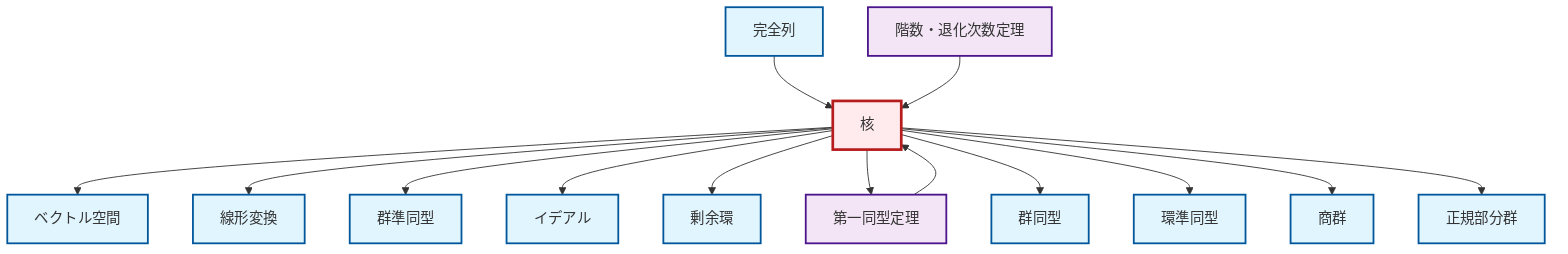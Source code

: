 graph TD
    classDef definition fill:#e1f5fe,stroke:#01579b,stroke-width:2px
    classDef theorem fill:#f3e5f5,stroke:#4a148c,stroke-width:2px
    classDef axiom fill:#fff3e0,stroke:#e65100,stroke-width:2px
    classDef example fill:#e8f5e9,stroke:#1b5e20,stroke-width:2px
    classDef current fill:#ffebee,stroke:#b71c1c,stroke-width:3px
    def-exact-sequence["完全列"]:::definition
    def-isomorphism["群同型"]:::definition
    thm-rank-nullity["階数・退化次数定理"]:::theorem
    def-normal-subgroup["正規部分群"]:::definition
    def-quotient-ring["剰余環"]:::definition
    def-linear-transformation["線形変換"]:::definition
    def-homomorphism["群準同型"]:::definition
    def-ring-homomorphism["環準同型"]:::definition
    def-ideal["イデアル"]:::definition
    def-vector-space["ベクトル空間"]:::definition
    def-kernel["核"]:::definition
    thm-first-isomorphism["第一同型定理"]:::theorem
    def-quotient-group["商群"]:::definition
    def-kernel --> def-vector-space
    def-kernel --> def-linear-transformation
    def-kernel --> def-homomorphism
    def-exact-sequence --> def-kernel
    def-kernel --> def-ideal
    def-kernel --> def-quotient-ring
    thm-rank-nullity --> def-kernel
    def-kernel --> thm-first-isomorphism
    def-kernel --> def-isomorphism
    def-kernel --> def-ring-homomorphism
    def-kernel --> def-quotient-group
    thm-first-isomorphism --> def-kernel
    def-kernel --> def-normal-subgroup
    class def-kernel current